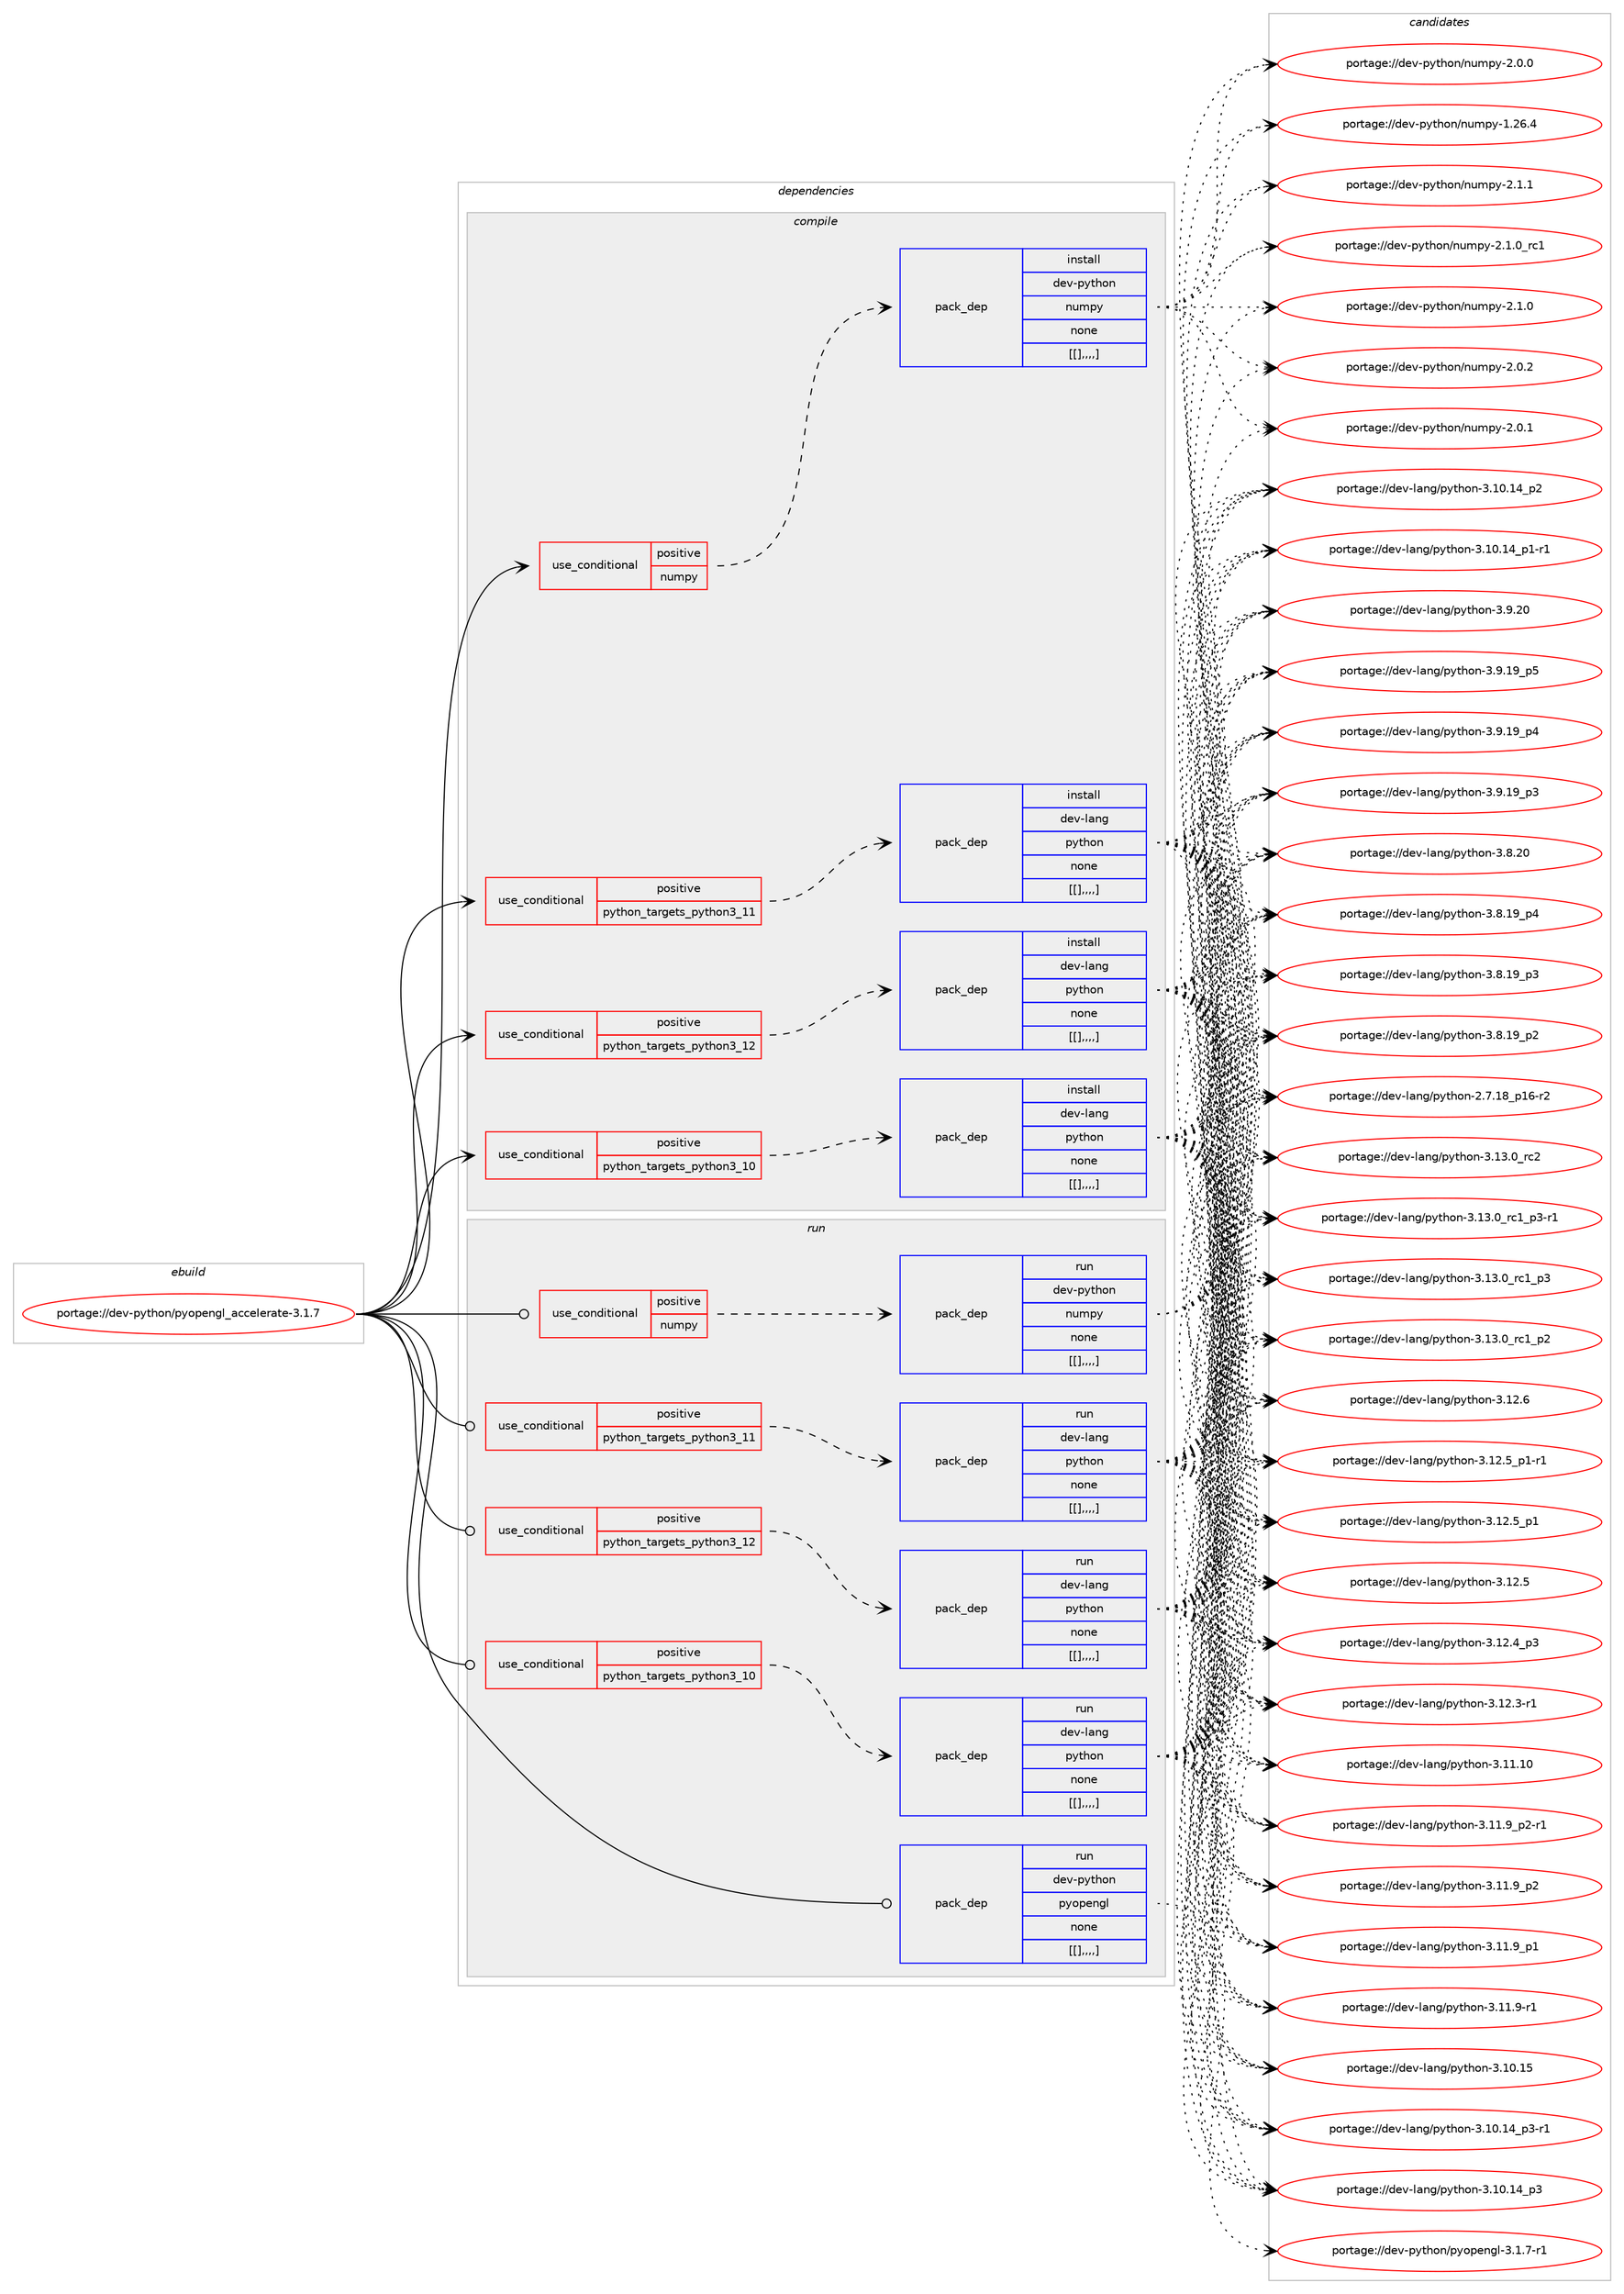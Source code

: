 digraph prolog {

# *************
# Graph options
# *************

newrank=true;
concentrate=true;
compound=true;
graph [rankdir=LR,fontname=Helvetica,fontsize=10,ranksep=1.5];#, ranksep=2.5, nodesep=0.2];
edge  [arrowhead=vee];
node  [fontname=Helvetica,fontsize=10];

# **********
# The ebuild
# **********

subgraph cluster_leftcol {
color=gray;
label=<<i>ebuild</i>>;
id [label="portage://dev-python/pyopengl_accelerate-3.1.7", color=red, width=4, href="../dev-python/pyopengl_accelerate-3.1.7.svg"];
}

# ****************
# The dependencies
# ****************

subgraph cluster_midcol {
color=gray;
label=<<i>dependencies</i>>;
subgraph cluster_compile {
fillcolor="#eeeeee";
style=filled;
label=<<i>compile</i>>;
subgraph cond38079 {
dependency158930 [label=<<TABLE BORDER="0" CELLBORDER="1" CELLSPACING="0" CELLPADDING="4"><TR><TD ROWSPAN="3" CELLPADDING="10">use_conditional</TD></TR><TR><TD>positive</TD></TR><TR><TD>numpy</TD></TR></TABLE>>, shape=none, color=red];
subgraph pack119623 {
dependency158931 [label=<<TABLE BORDER="0" CELLBORDER="1" CELLSPACING="0" CELLPADDING="4" WIDTH="220"><TR><TD ROWSPAN="6" CELLPADDING="30">pack_dep</TD></TR><TR><TD WIDTH="110">install</TD></TR><TR><TD>dev-python</TD></TR><TR><TD>numpy</TD></TR><TR><TD>none</TD></TR><TR><TD>[[],,,,]</TD></TR></TABLE>>, shape=none, color=blue];
}
dependency158930:e -> dependency158931:w [weight=20,style="dashed",arrowhead="vee"];
}
id:e -> dependency158930:w [weight=20,style="solid",arrowhead="vee"];
subgraph cond38080 {
dependency158932 [label=<<TABLE BORDER="0" CELLBORDER="1" CELLSPACING="0" CELLPADDING="4"><TR><TD ROWSPAN="3" CELLPADDING="10">use_conditional</TD></TR><TR><TD>positive</TD></TR><TR><TD>python_targets_python3_10</TD></TR></TABLE>>, shape=none, color=red];
subgraph pack119624 {
dependency158933 [label=<<TABLE BORDER="0" CELLBORDER="1" CELLSPACING="0" CELLPADDING="4" WIDTH="220"><TR><TD ROWSPAN="6" CELLPADDING="30">pack_dep</TD></TR><TR><TD WIDTH="110">install</TD></TR><TR><TD>dev-lang</TD></TR><TR><TD>python</TD></TR><TR><TD>none</TD></TR><TR><TD>[[],,,,]</TD></TR></TABLE>>, shape=none, color=blue];
}
dependency158932:e -> dependency158933:w [weight=20,style="dashed",arrowhead="vee"];
}
id:e -> dependency158932:w [weight=20,style="solid",arrowhead="vee"];
subgraph cond38081 {
dependency158934 [label=<<TABLE BORDER="0" CELLBORDER="1" CELLSPACING="0" CELLPADDING="4"><TR><TD ROWSPAN="3" CELLPADDING="10">use_conditional</TD></TR><TR><TD>positive</TD></TR><TR><TD>python_targets_python3_11</TD></TR></TABLE>>, shape=none, color=red];
subgraph pack119625 {
dependency158935 [label=<<TABLE BORDER="0" CELLBORDER="1" CELLSPACING="0" CELLPADDING="4" WIDTH="220"><TR><TD ROWSPAN="6" CELLPADDING="30">pack_dep</TD></TR><TR><TD WIDTH="110">install</TD></TR><TR><TD>dev-lang</TD></TR><TR><TD>python</TD></TR><TR><TD>none</TD></TR><TR><TD>[[],,,,]</TD></TR></TABLE>>, shape=none, color=blue];
}
dependency158934:e -> dependency158935:w [weight=20,style="dashed",arrowhead="vee"];
}
id:e -> dependency158934:w [weight=20,style="solid",arrowhead="vee"];
subgraph cond38082 {
dependency158936 [label=<<TABLE BORDER="0" CELLBORDER="1" CELLSPACING="0" CELLPADDING="4"><TR><TD ROWSPAN="3" CELLPADDING="10">use_conditional</TD></TR><TR><TD>positive</TD></TR><TR><TD>python_targets_python3_12</TD></TR></TABLE>>, shape=none, color=red];
subgraph pack119626 {
dependency158937 [label=<<TABLE BORDER="0" CELLBORDER="1" CELLSPACING="0" CELLPADDING="4" WIDTH="220"><TR><TD ROWSPAN="6" CELLPADDING="30">pack_dep</TD></TR><TR><TD WIDTH="110">install</TD></TR><TR><TD>dev-lang</TD></TR><TR><TD>python</TD></TR><TR><TD>none</TD></TR><TR><TD>[[],,,,]</TD></TR></TABLE>>, shape=none, color=blue];
}
dependency158936:e -> dependency158937:w [weight=20,style="dashed",arrowhead="vee"];
}
id:e -> dependency158936:w [weight=20,style="solid",arrowhead="vee"];
}
subgraph cluster_compileandrun {
fillcolor="#eeeeee";
style=filled;
label=<<i>compile and run</i>>;
}
subgraph cluster_run {
fillcolor="#eeeeee";
style=filled;
label=<<i>run</i>>;
subgraph cond38083 {
dependency158938 [label=<<TABLE BORDER="0" CELLBORDER="1" CELLSPACING="0" CELLPADDING="4"><TR><TD ROWSPAN="3" CELLPADDING="10">use_conditional</TD></TR><TR><TD>positive</TD></TR><TR><TD>numpy</TD></TR></TABLE>>, shape=none, color=red];
subgraph pack119627 {
dependency158939 [label=<<TABLE BORDER="0" CELLBORDER="1" CELLSPACING="0" CELLPADDING="4" WIDTH="220"><TR><TD ROWSPAN="6" CELLPADDING="30">pack_dep</TD></TR><TR><TD WIDTH="110">run</TD></TR><TR><TD>dev-python</TD></TR><TR><TD>numpy</TD></TR><TR><TD>none</TD></TR><TR><TD>[[],,,,]</TD></TR></TABLE>>, shape=none, color=blue];
}
dependency158938:e -> dependency158939:w [weight=20,style="dashed",arrowhead="vee"];
}
id:e -> dependency158938:w [weight=20,style="solid",arrowhead="odot"];
subgraph cond38084 {
dependency158940 [label=<<TABLE BORDER="0" CELLBORDER="1" CELLSPACING="0" CELLPADDING="4"><TR><TD ROWSPAN="3" CELLPADDING="10">use_conditional</TD></TR><TR><TD>positive</TD></TR><TR><TD>python_targets_python3_10</TD></TR></TABLE>>, shape=none, color=red];
subgraph pack119628 {
dependency158941 [label=<<TABLE BORDER="0" CELLBORDER="1" CELLSPACING="0" CELLPADDING="4" WIDTH="220"><TR><TD ROWSPAN="6" CELLPADDING="30">pack_dep</TD></TR><TR><TD WIDTH="110">run</TD></TR><TR><TD>dev-lang</TD></TR><TR><TD>python</TD></TR><TR><TD>none</TD></TR><TR><TD>[[],,,,]</TD></TR></TABLE>>, shape=none, color=blue];
}
dependency158940:e -> dependency158941:w [weight=20,style="dashed",arrowhead="vee"];
}
id:e -> dependency158940:w [weight=20,style="solid",arrowhead="odot"];
subgraph cond38085 {
dependency158942 [label=<<TABLE BORDER="0" CELLBORDER="1" CELLSPACING="0" CELLPADDING="4"><TR><TD ROWSPAN="3" CELLPADDING="10">use_conditional</TD></TR><TR><TD>positive</TD></TR><TR><TD>python_targets_python3_11</TD></TR></TABLE>>, shape=none, color=red];
subgraph pack119629 {
dependency158943 [label=<<TABLE BORDER="0" CELLBORDER="1" CELLSPACING="0" CELLPADDING="4" WIDTH="220"><TR><TD ROWSPAN="6" CELLPADDING="30">pack_dep</TD></TR><TR><TD WIDTH="110">run</TD></TR><TR><TD>dev-lang</TD></TR><TR><TD>python</TD></TR><TR><TD>none</TD></TR><TR><TD>[[],,,,]</TD></TR></TABLE>>, shape=none, color=blue];
}
dependency158942:e -> dependency158943:w [weight=20,style="dashed",arrowhead="vee"];
}
id:e -> dependency158942:w [weight=20,style="solid",arrowhead="odot"];
subgraph cond38086 {
dependency158944 [label=<<TABLE BORDER="0" CELLBORDER="1" CELLSPACING="0" CELLPADDING="4"><TR><TD ROWSPAN="3" CELLPADDING="10">use_conditional</TD></TR><TR><TD>positive</TD></TR><TR><TD>python_targets_python3_12</TD></TR></TABLE>>, shape=none, color=red];
subgraph pack119630 {
dependency158945 [label=<<TABLE BORDER="0" CELLBORDER="1" CELLSPACING="0" CELLPADDING="4" WIDTH="220"><TR><TD ROWSPAN="6" CELLPADDING="30">pack_dep</TD></TR><TR><TD WIDTH="110">run</TD></TR><TR><TD>dev-lang</TD></TR><TR><TD>python</TD></TR><TR><TD>none</TD></TR><TR><TD>[[],,,,]</TD></TR></TABLE>>, shape=none, color=blue];
}
dependency158944:e -> dependency158945:w [weight=20,style="dashed",arrowhead="vee"];
}
id:e -> dependency158944:w [weight=20,style="solid",arrowhead="odot"];
subgraph pack119631 {
dependency158946 [label=<<TABLE BORDER="0" CELLBORDER="1" CELLSPACING="0" CELLPADDING="4" WIDTH="220"><TR><TD ROWSPAN="6" CELLPADDING="30">pack_dep</TD></TR><TR><TD WIDTH="110">run</TD></TR><TR><TD>dev-python</TD></TR><TR><TD>pyopengl</TD></TR><TR><TD>none</TD></TR><TR><TD>[[],,,,]</TD></TR></TABLE>>, shape=none, color=blue];
}
id:e -> dependency158946:w [weight=20,style="solid",arrowhead="odot"];
}
}

# **************
# The candidates
# **************

subgraph cluster_choices {
rank=same;
color=gray;
label=<<i>candidates</i>>;

subgraph choice119623 {
color=black;
nodesep=1;
choice1001011184511212111610411111047110117109112121455046494649 [label="portage://dev-python/numpy-2.1.1", color=red, width=4,href="../dev-python/numpy-2.1.1.svg"];
choice1001011184511212111610411111047110117109112121455046494648951149949 [label="portage://dev-python/numpy-2.1.0_rc1", color=red, width=4,href="../dev-python/numpy-2.1.0_rc1.svg"];
choice1001011184511212111610411111047110117109112121455046494648 [label="portage://dev-python/numpy-2.1.0", color=red, width=4,href="../dev-python/numpy-2.1.0.svg"];
choice1001011184511212111610411111047110117109112121455046484650 [label="portage://dev-python/numpy-2.0.2", color=red, width=4,href="../dev-python/numpy-2.0.2.svg"];
choice1001011184511212111610411111047110117109112121455046484649 [label="portage://dev-python/numpy-2.0.1", color=red, width=4,href="../dev-python/numpy-2.0.1.svg"];
choice1001011184511212111610411111047110117109112121455046484648 [label="portage://dev-python/numpy-2.0.0", color=red, width=4,href="../dev-python/numpy-2.0.0.svg"];
choice100101118451121211161041111104711011710911212145494650544652 [label="portage://dev-python/numpy-1.26.4", color=red, width=4,href="../dev-python/numpy-1.26.4.svg"];
dependency158931:e -> choice1001011184511212111610411111047110117109112121455046494649:w [style=dotted,weight="100"];
dependency158931:e -> choice1001011184511212111610411111047110117109112121455046494648951149949:w [style=dotted,weight="100"];
dependency158931:e -> choice1001011184511212111610411111047110117109112121455046494648:w [style=dotted,weight="100"];
dependency158931:e -> choice1001011184511212111610411111047110117109112121455046484650:w [style=dotted,weight="100"];
dependency158931:e -> choice1001011184511212111610411111047110117109112121455046484649:w [style=dotted,weight="100"];
dependency158931:e -> choice1001011184511212111610411111047110117109112121455046484648:w [style=dotted,weight="100"];
dependency158931:e -> choice100101118451121211161041111104711011710911212145494650544652:w [style=dotted,weight="100"];
}
subgraph choice119624 {
color=black;
nodesep=1;
choice10010111845108971101034711212111610411111045514649514648951149950 [label="portage://dev-lang/python-3.13.0_rc2", color=red, width=4,href="../dev-lang/python-3.13.0_rc2.svg"];
choice1001011184510897110103471121211161041111104551464951464895114994995112514511449 [label="portage://dev-lang/python-3.13.0_rc1_p3-r1", color=red, width=4,href="../dev-lang/python-3.13.0_rc1_p3-r1.svg"];
choice100101118451089711010347112121116104111110455146495146489511499499511251 [label="portage://dev-lang/python-3.13.0_rc1_p3", color=red, width=4,href="../dev-lang/python-3.13.0_rc1_p3.svg"];
choice100101118451089711010347112121116104111110455146495146489511499499511250 [label="portage://dev-lang/python-3.13.0_rc1_p2", color=red, width=4,href="../dev-lang/python-3.13.0_rc1_p2.svg"];
choice10010111845108971101034711212111610411111045514649504654 [label="portage://dev-lang/python-3.12.6", color=red, width=4,href="../dev-lang/python-3.12.6.svg"];
choice1001011184510897110103471121211161041111104551464950465395112494511449 [label="portage://dev-lang/python-3.12.5_p1-r1", color=red, width=4,href="../dev-lang/python-3.12.5_p1-r1.svg"];
choice100101118451089711010347112121116104111110455146495046539511249 [label="portage://dev-lang/python-3.12.5_p1", color=red, width=4,href="../dev-lang/python-3.12.5_p1.svg"];
choice10010111845108971101034711212111610411111045514649504653 [label="portage://dev-lang/python-3.12.5", color=red, width=4,href="../dev-lang/python-3.12.5.svg"];
choice100101118451089711010347112121116104111110455146495046529511251 [label="portage://dev-lang/python-3.12.4_p3", color=red, width=4,href="../dev-lang/python-3.12.4_p3.svg"];
choice100101118451089711010347112121116104111110455146495046514511449 [label="portage://dev-lang/python-3.12.3-r1", color=red, width=4,href="../dev-lang/python-3.12.3-r1.svg"];
choice1001011184510897110103471121211161041111104551464949464948 [label="portage://dev-lang/python-3.11.10", color=red, width=4,href="../dev-lang/python-3.11.10.svg"];
choice1001011184510897110103471121211161041111104551464949465795112504511449 [label="portage://dev-lang/python-3.11.9_p2-r1", color=red, width=4,href="../dev-lang/python-3.11.9_p2-r1.svg"];
choice100101118451089711010347112121116104111110455146494946579511250 [label="portage://dev-lang/python-3.11.9_p2", color=red, width=4,href="../dev-lang/python-3.11.9_p2.svg"];
choice100101118451089711010347112121116104111110455146494946579511249 [label="portage://dev-lang/python-3.11.9_p1", color=red, width=4,href="../dev-lang/python-3.11.9_p1.svg"];
choice100101118451089711010347112121116104111110455146494946574511449 [label="portage://dev-lang/python-3.11.9-r1", color=red, width=4,href="../dev-lang/python-3.11.9-r1.svg"];
choice1001011184510897110103471121211161041111104551464948464953 [label="portage://dev-lang/python-3.10.15", color=red, width=4,href="../dev-lang/python-3.10.15.svg"];
choice100101118451089711010347112121116104111110455146494846495295112514511449 [label="portage://dev-lang/python-3.10.14_p3-r1", color=red, width=4,href="../dev-lang/python-3.10.14_p3-r1.svg"];
choice10010111845108971101034711212111610411111045514649484649529511251 [label="portage://dev-lang/python-3.10.14_p3", color=red, width=4,href="../dev-lang/python-3.10.14_p3.svg"];
choice10010111845108971101034711212111610411111045514649484649529511250 [label="portage://dev-lang/python-3.10.14_p2", color=red, width=4,href="../dev-lang/python-3.10.14_p2.svg"];
choice100101118451089711010347112121116104111110455146494846495295112494511449 [label="portage://dev-lang/python-3.10.14_p1-r1", color=red, width=4,href="../dev-lang/python-3.10.14_p1-r1.svg"];
choice10010111845108971101034711212111610411111045514657465048 [label="portage://dev-lang/python-3.9.20", color=red, width=4,href="../dev-lang/python-3.9.20.svg"];
choice100101118451089711010347112121116104111110455146574649579511253 [label="portage://dev-lang/python-3.9.19_p5", color=red, width=4,href="../dev-lang/python-3.9.19_p5.svg"];
choice100101118451089711010347112121116104111110455146574649579511252 [label="portage://dev-lang/python-3.9.19_p4", color=red, width=4,href="../dev-lang/python-3.9.19_p4.svg"];
choice100101118451089711010347112121116104111110455146574649579511251 [label="portage://dev-lang/python-3.9.19_p3", color=red, width=4,href="../dev-lang/python-3.9.19_p3.svg"];
choice10010111845108971101034711212111610411111045514656465048 [label="portage://dev-lang/python-3.8.20", color=red, width=4,href="../dev-lang/python-3.8.20.svg"];
choice100101118451089711010347112121116104111110455146564649579511252 [label="portage://dev-lang/python-3.8.19_p4", color=red, width=4,href="../dev-lang/python-3.8.19_p4.svg"];
choice100101118451089711010347112121116104111110455146564649579511251 [label="portage://dev-lang/python-3.8.19_p3", color=red, width=4,href="../dev-lang/python-3.8.19_p3.svg"];
choice100101118451089711010347112121116104111110455146564649579511250 [label="portage://dev-lang/python-3.8.19_p2", color=red, width=4,href="../dev-lang/python-3.8.19_p2.svg"];
choice100101118451089711010347112121116104111110455046554649569511249544511450 [label="portage://dev-lang/python-2.7.18_p16-r2", color=red, width=4,href="../dev-lang/python-2.7.18_p16-r2.svg"];
dependency158933:e -> choice10010111845108971101034711212111610411111045514649514648951149950:w [style=dotted,weight="100"];
dependency158933:e -> choice1001011184510897110103471121211161041111104551464951464895114994995112514511449:w [style=dotted,weight="100"];
dependency158933:e -> choice100101118451089711010347112121116104111110455146495146489511499499511251:w [style=dotted,weight="100"];
dependency158933:e -> choice100101118451089711010347112121116104111110455146495146489511499499511250:w [style=dotted,weight="100"];
dependency158933:e -> choice10010111845108971101034711212111610411111045514649504654:w [style=dotted,weight="100"];
dependency158933:e -> choice1001011184510897110103471121211161041111104551464950465395112494511449:w [style=dotted,weight="100"];
dependency158933:e -> choice100101118451089711010347112121116104111110455146495046539511249:w [style=dotted,weight="100"];
dependency158933:e -> choice10010111845108971101034711212111610411111045514649504653:w [style=dotted,weight="100"];
dependency158933:e -> choice100101118451089711010347112121116104111110455146495046529511251:w [style=dotted,weight="100"];
dependency158933:e -> choice100101118451089711010347112121116104111110455146495046514511449:w [style=dotted,weight="100"];
dependency158933:e -> choice1001011184510897110103471121211161041111104551464949464948:w [style=dotted,weight="100"];
dependency158933:e -> choice1001011184510897110103471121211161041111104551464949465795112504511449:w [style=dotted,weight="100"];
dependency158933:e -> choice100101118451089711010347112121116104111110455146494946579511250:w [style=dotted,weight="100"];
dependency158933:e -> choice100101118451089711010347112121116104111110455146494946579511249:w [style=dotted,weight="100"];
dependency158933:e -> choice100101118451089711010347112121116104111110455146494946574511449:w [style=dotted,weight="100"];
dependency158933:e -> choice1001011184510897110103471121211161041111104551464948464953:w [style=dotted,weight="100"];
dependency158933:e -> choice100101118451089711010347112121116104111110455146494846495295112514511449:w [style=dotted,weight="100"];
dependency158933:e -> choice10010111845108971101034711212111610411111045514649484649529511251:w [style=dotted,weight="100"];
dependency158933:e -> choice10010111845108971101034711212111610411111045514649484649529511250:w [style=dotted,weight="100"];
dependency158933:e -> choice100101118451089711010347112121116104111110455146494846495295112494511449:w [style=dotted,weight="100"];
dependency158933:e -> choice10010111845108971101034711212111610411111045514657465048:w [style=dotted,weight="100"];
dependency158933:e -> choice100101118451089711010347112121116104111110455146574649579511253:w [style=dotted,weight="100"];
dependency158933:e -> choice100101118451089711010347112121116104111110455146574649579511252:w [style=dotted,weight="100"];
dependency158933:e -> choice100101118451089711010347112121116104111110455146574649579511251:w [style=dotted,weight="100"];
dependency158933:e -> choice10010111845108971101034711212111610411111045514656465048:w [style=dotted,weight="100"];
dependency158933:e -> choice100101118451089711010347112121116104111110455146564649579511252:w [style=dotted,weight="100"];
dependency158933:e -> choice100101118451089711010347112121116104111110455146564649579511251:w [style=dotted,weight="100"];
dependency158933:e -> choice100101118451089711010347112121116104111110455146564649579511250:w [style=dotted,weight="100"];
dependency158933:e -> choice100101118451089711010347112121116104111110455046554649569511249544511450:w [style=dotted,weight="100"];
}
subgraph choice119625 {
color=black;
nodesep=1;
choice10010111845108971101034711212111610411111045514649514648951149950 [label="portage://dev-lang/python-3.13.0_rc2", color=red, width=4,href="../dev-lang/python-3.13.0_rc2.svg"];
choice1001011184510897110103471121211161041111104551464951464895114994995112514511449 [label="portage://dev-lang/python-3.13.0_rc1_p3-r1", color=red, width=4,href="../dev-lang/python-3.13.0_rc1_p3-r1.svg"];
choice100101118451089711010347112121116104111110455146495146489511499499511251 [label="portage://dev-lang/python-3.13.0_rc1_p3", color=red, width=4,href="../dev-lang/python-3.13.0_rc1_p3.svg"];
choice100101118451089711010347112121116104111110455146495146489511499499511250 [label="portage://dev-lang/python-3.13.0_rc1_p2", color=red, width=4,href="../dev-lang/python-3.13.0_rc1_p2.svg"];
choice10010111845108971101034711212111610411111045514649504654 [label="portage://dev-lang/python-3.12.6", color=red, width=4,href="../dev-lang/python-3.12.6.svg"];
choice1001011184510897110103471121211161041111104551464950465395112494511449 [label="portage://dev-lang/python-3.12.5_p1-r1", color=red, width=4,href="../dev-lang/python-3.12.5_p1-r1.svg"];
choice100101118451089711010347112121116104111110455146495046539511249 [label="portage://dev-lang/python-3.12.5_p1", color=red, width=4,href="../dev-lang/python-3.12.5_p1.svg"];
choice10010111845108971101034711212111610411111045514649504653 [label="portage://dev-lang/python-3.12.5", color=red, width=4,href="../dev-lang/python-3.12.5.svg"];
choice100101118451089711010347112121116104111110455146495046529511251 [label="portage://dev-lang/python-3.12.4_p3", color=red, width=4,href="../dev-lang/python-3.12.4_p3.svg"];
choice100101118451089711010347112121116104111110455146495046514511449 [label="portage://dev-lang/python-3.12.3-r1", color=red, width=4,href="../dev-lang/python-3.12.3-r1.svg"];
choice1001011184510897110103471121211161041111104551464949464948 [label="portage://dev-lang/python-3.11.10", color=red, width=4,href="../dev-lang/python-3.11.10.svg"];
choice1001011184510897110103471121211161041111104551464949465795112504511449 [label="portage://dev-lang/python-3.11.9_p2-r1", color=red, width=4,href="../dev-lang/python-3.11.9_p2-r1.svg"];
choice100101118451089711010347112121116104111110455146494946579511250 [label="portage://dev-lang/python-3.11.9_p2", color=red, width=4,href="../dev-lang/python-3.11.9_p2.svg"];
choice100101118451089711010347112121116104111110455146494946579511249 [label="portage://dev-lang/python-3.11.9_p1", color=red, width=4,href="../dev-lang/python-3.11.9_p1.svg"];
choice100101118451089711010347112121116104111110455146494946574511449 [label="portage://dev-lang/python-3.11.9-r1", color=red, width=4,href="../dev-lang/python-3.11.9-r1.svg"];
choice1001011184510897110103471121211161041111104551464948464953 [label="portage://dev-lang/python-3.10.15", color=red, width=4,href="../dev-lang/python-3.10.15.svg"];
choice100101118451089711010347112121116104111110455146494846495295112514511449 [label="portage://dev-lang/python-3.10.14_p3-r1", color=red, width=4,href="../dev-lang/python-3.10.14_p3-r1.svg"];
choice10010111845108971101034711212111610411111045514649484649529511251 [label="portage://dev-lang/python-3.10.14_p3", color=red, width=4,href="../dev-lang/python-3.10.14_p3.svg"];
choice10010111845108971101034711212111610411111045514649484649529511250 [label="portage://dev-lang/python-3.10.14_p2", color=red, width=4,href="../dev-lang/python-3.10.14_p2.svg"];
choice100101118451089711010347112121116104111110455146494846495295112494511449 [label="portage://dev-lang/python-3.10.14_p1-r1", color=red, width=4,href="../dev-lang/python-3.10.14_p1-r1.svg"];
choice10010111845108971101034711212111610411111045514657465048 [label="portage://dev-lang/python-3.9.20", color=red, width=4,href="../dev-lang/python-3.9.20.svg"];
choice100101118451089711010347112121116104111110455146574649579511253 [label="portage://dev-lang/python-3.9.19_p5", color=red, width=4,href="../dev-lang/python-3.9.19_p5.svg"];
choice100101118451089711010347112121116104111110455146574649579511252 [label="portage://dev-lang/python-3.9.19_p4", color=red, width=4,href="../dev-lang/python-3.9.19_p4.svg"];
choice100101118451089711010347112121116104111110455146574649579511251 [label="portage://dev-lang/python-3.9.19_p3", color=red, width=4,href="../dev-lang/python-3.9.19_p3.svg"];
choice10010111845108971101034711212111610411111045514656465048 [label="portage://dev-lang/python-3.8.20", color=red, width=4,href="../dev-lang/python-3.8.20.svg"];
choice100101118451089711010347112121116104111110455146564649579511252 [label="portage://dev-lang/python-3.8.19_p4", color=red, width=4,href="../dev-lang/python-3.8.19_p4.svg"];
choice100101118451089711010347112121116104111110455146564649579511251 [label="portage://dev-lang/python-3.8.19_p3", color=red, width=4,href="../dev-lang/python-3.8.19_p3.svg"];
choice100101118451089711010347112121116104111110455146564649579511250 [label="portage://dev-lang/python-3.8.19_p2", color=red, width=4,href="../dev-lang/python-3.8.19_p2.svg"];
choice100101118451089711010347112121116104111110455046554649569511249544511450 [label="portage://dev-lang/python-2.7.18_p16-r2", color=red, width=4,href="../dev-lang/python-2.7.18_p16-r2.svg"];
dependency158935:e -> choice10010111845108971101034711212111610411111045514649514648951149950:w [style=dotted,weight="100"];
dependency158935:e -> choice1001011184510897110103471121211161041111104551464951464895114994995112514511449:w [style=dotted,weight="100"];
dependency158935:e -> choice100101118451089711010347112121116104111110455146495146489511499499511251:w [style=dotted,weight="100"];
dependency158935:e -> choice100101118451089711010347112121116104111110455146495146489511499499511250:w [style=dotted,weight="100"];
dependency158935:e -> choice10010111845108971101034711212111610411111045514649504654:w [style=dotted,weight="100"];
dependency158935:e -> choice1001011184510897110103471121211161041111104551464950465395112494511449:w [style=dotted,weight="100"];
dependency158935:e -> choice100101118451089711010347112121116104111110455146495046539511249:w [style=dotted,weight="100"];
dependency158935:e -> choice10010111845108971101034711212111610411111045514649504653:w [style=dotted,weight="100"];
dependency158935:e -> choice100101118451089711010347112121116104111110455146495046529511251:w [style=dotted,weight="100"];
dependency158935:e -> choice100101118451089711010347112121116104111110455146495046514511449:w [style=dotted,weight="100"];
dependency158935:e -> choice1001011184510897110103471121211161041111104551464949464948:w [style=dotted,weight="100"];
dependency158935:e -> choice1001011184510897110103471121211161041111104551464949465795112504511449:w [style=dotted,weight="100"];
dependency158935:e -> choice100101118451089711010347112121116104111110455146494946579511250:w [style=dotted,weight="100"];
dependency158935:e -> choice100101118451089711010347112121116104111110455146494946579511249:w [style=dotted,weight="100"];
dependency158935:e -> choice100101118451089711010347112121116104111110455146494946574511449:w [style=dotted,weight="100"];
dependency158935:e -> choice1001011184510897110103471121211161041111104551464948464953:w [style=dotted,weight="100"];
dependency158935:e -> choice100101118451089711010347112121116104111110455146494846495295112514511449:w [style=dotted,weight="100"];
dependency158935:e -> choice10010111845108971101034711212111610411111045514649484649529511251:w [style=dotted,weight="100"];
dependency158935:e -> choice10010111845108971101034711212111610411111045514649484649529511250:w [style=dotted,weight="100"];
dependency158935:e -> choice100101118451089711010347112121116104111110455146494846495295112494511449:w [style=dotted,weight="100"];
dependency158935:e -> choice10010111845108971101034711212111610411111045514657465048:w [style=dotted,weight="100"];
dependency158935:e -> choice100101118451089711010347112121116104111110455146574649579511253:w [style=dotted,weight="100"];
dependency158935:e -> choice100101118451089711010347112121116104111110455146574649579511252:w [style=dotted,weight="100"];
dependency158935:e -> choice100101118451089711010347112121116104111110455146574649579511251:w [style=dotted,weight="100"];
dependency158935:e -> choice10010111845108971101034711212111610411111045514656465048:w [style=dotted,weight="100"];
dependency158935:e -> choice100101118451089711010347112121116104111110455146564649579511252:w [style=dotted,weight="100"];
dependency158935:e -> choice100101118451089711010347112121116104111110455146564649579511251:w [style=dotted,weight="100"];
dependency158935:e -> choice100101118451089711010347112121116104111110455146564649579511250:w [style=dotted,weight="100"];
dependency158935:e -> choice100101118451089711010347112121116104111110455046554649569511249544511450:w [style=dotted,weight="100"];
}
subgraph choice119626 {
color=black;
nodesep=1;
choice10010111845108971101034711212111610411111045514649514648951149950 [label="portage://dev-lang/python-3.13.0_rc2", color=red, width=4,href="../dev-lang/python-3.13.0_rc2.svg"];
choice1001011184510897110103471121211161041111104551464951464895114994995112514511449 [label="portage://dev-lang/python-3.13.0_rc1_p3-r1", color=red, width=4,href="../dev-lang/python-3.13.0_rc1_p3-r1.svg"];
choice100101118451089711010347112121116104111110455146495146489511499499511251 [label="portage://dev-lang/python-3.13.0_rc1_p3", color=red, width=4,href="../dev-lang/python-3.13.0_rc1_p3.svg"];
choice100101118451089711010347112121116104111110455146495146489511499499511250 [label="portage://dev-lang/python-3.13.0_rc1_p2", color=red, width=4,href="../dev-lang/python-3.13.0_rc1_p2.svg"];
choice10010111845108971101034711212111610411111045514649504654 [label="portage://dev-lang/python-3.12.6", color=red, width=4,href="../dev-lang/python-3.12.6.svg"];
choice1001011184510897110103471121211161041111104551464950465395112494511449 [label="portage://dev-lang/python-3.12.5_p1-r1", color=red, width=4,href="../dev-lang/python-3.12.5_p1-r1.svg"];
choice100101118451089711010347112121116104111110455146495046539511249 [label="portage://dev-lang/python-3.12.5_p1", color=red, width=4,href="../dev-lang/python-3.12.5_p1.svg"];
choice10010111845108971101034711212111610411111045514649504653 [label="portage://dev-lang/python-3.12.5", color=red, width=4,href="../dev-lang/python-3.12.5.svg"];
choice100101118451089711010347112121116104111110455146495046529511251 [label="portage://dev-lang/python-3.12.4_p3", color=red, width=4,href="../dev-lang/python-3.12.4_p3.svg"];
choice100101118451089711010347112121116104111110455146495046514511449 [label="portage://dev-lang/python-3.12.3-r1", color=red, width=4,href="../dev-lang/python-3.12.3-r1.svg"];
choice1001011184510897110103471121211161041111104551464949464948 [label="portage://dev-lang/python-3.11.10", color=red, width=4,href="../dev-lang/python-3.11.10.svg"];
choice1001011184510897110103471121211161041111104551464949465795112504511449 [label="portage://dev-lang/python-3.11.9_p2-r1", color=red, width=4,href="../dev-lang/python-3.11.9_p2-r1.svg"];
choice100101118451089711010347112121116104111110455146494946579511250 [label="portage://dev-lang/python-3.11.9_p2", color=red, width=4,href="../dev-lang/python-3.11.9_p2.svg"];
choice100101118451089711010347112121116104111110455146494946579511249 [label="portage://dev-lang/python-3.11.9_p1", color=red, width=4,href="../dev-lang/python-3.11.9_p1.svg"];
choice100101118451089711010347112121116104111110455146494946574511449 [label="portage://dev-lang/python-3.11.9-r1", color=red, width=4,href="../dev-lang/python-3.11.9-r1.svg"];
choice1001011184510897110103471121211161041111104551464948464953 [label="portage://dev-lang/python-3.10.15", color=red, width=4,href="../dev-lang/python-3.10.15.svg"];
choice100101118451089711010347112121116104111110455146494846495295112514511449 [label="portage://dev-lang/python-3.10.14_p3-r1", color=red, width=4,href="../dev-lang/python-3.10.14_p3-r1.svg"];
choice10010111845108971101034711212111610411111045514649484649529511251 [label="portage://dev-lang/python-3.10.14_p3", color=red, width=4,href="../dev-lang/python-3.10.14_p3.svg"];
choice10010111845108971101034711212111610411111045514649484649529511250 [label="portage://dev-lang/python-3.10.14_p2", color=red, width=4,href="../dev-lang/python-3.10.14_p2.svg"];
choice100101118451089711010347112121116104111110455146494846495295112494511449 [label="portage://dev-lang/python-3.10.14_p1-r1", color=red, width=4,href="../dev-lang/python-3.10.14_p1-r1.svg"];
choice10010111845108971101034711212111610411111045514657465048 [label="portage://dev-lang/python-3.9.20", color=red, width=4,href="../dev-lang/python-3.9.20.svg"];
choice100101118451089711010347112121116104111110455146574649579511253 [label="portage://dev-lang/python-3.9.19_p5", color=red, width=4,href="../dev-lang/python-3.9.19_p5.svg"];
choice100101118451089711010347112121116104111110455146574649579511252 [label="portage://dev-lang/python-3.9.19_p4", color=red, width=4,href="../dev-lang/python-3.9.19_p4.svg"];
choice100101118451089711010347112121116104111110455146574649579511251 [label="portage://dev-lang/python-3.9.19_p3", color=red, width=4,href="../dev-lang/python-3.9.19_p3.svg"];
choice10010111845108971101034711212111610411111045514656465048 [label="portage://dev-lang/python-3.8.20", color=red, width=4,href="../dev-lang/python-3.8.20.svg"];
choice100101118451089711010347112121116104111110455146564649579511252 [label="portage://dev-lang/python-3.8.19_p4", color=red, width=4,href="../dev-lang/python-3.8.19_p4.svg"];
choice100101118451089711010347112121116104111110455146564649579511251 [label="portage://dev-lang/python-3.8.19_p3", color=red, width=4,href="../dev-lang/python-3.8.19_p3.svg"];
choice100101118451089711010347112121116104111110455146564649579511250 [label="portage://dev-lang/python-3.8.19_p2", color=red, width=4,href="../dev-lang/python-3.8.19_p2.svg"];
choice100101118451089711010347112121116104111110455046554649569511249544511450 [label="portage://dev-lang/python-2.7.18_p16-r2", color=red, width=4,href="../dev-lang/python-2.7.18_p16-r2.svg"];
dependency158937:e -> choice10010111845108971101034711212111610411111045514649514648951149950:w [style=dotted,weight="100"];
dependency158937:e -> choice1001011184510897110103471121211161041111104551464951464895114994995112514511449:w [style=dotted,weight="100"];
dependency158937:e -> choice100101118451089711010347112121116104111110455146495146489511499499511251:w [style=dotted,weight="100"];
dependency158937:e -> choice100101118451089711010347112121116104111110455146495146489511499499511250:w [style=dotted,weight="100"];
dependency158937:e -> choice10010111845108971101034711212111610411111045514649504654:w [style=dotted,weight="100"];
dependency158937:e -> choice1001011184510897110103471121211161041111104551464950465395112494511449:w [style=dotted,weight="100"];
dependency158937:e -> choice100101118451089711010347112121116104111110455146495046539511249:w [style=dotted,weight="100"];
dependency158937:e -> choice10010111845108971101034711212111610411111045514649504653:w [style=dotted,weight="100"];
dependency158937:e -> choice100101118451089711010347112121116104111110455146495046529511251:w [style=dotted,weight="100"];
dependency158937:e -> choice100101118451089711010347112121116104111110455146495046514511449:w [style=dotted,weight="100"];
dependency158937:e -> choice1001011184510897110103471121211161041111104551464949464948:w [style=dotted,weight="100"];
dependency158937:e -> choice1001011184510897110103471121211161041111104551464949465795112504511449:w [style=dotted,weight="100"];
dependency158937:e -> choice100101118451089711010347112121116104111110455146494946579511250:w [style=dotted,weight="100"];
dependency158937:e -> choice100101118451089711010347112121116104111110455146494946579511249:w [style=dotted,weight="100"];
dependency158937:e -> choice100101118451089711010347112121116104111110455146494946574511449:w [style=dotted,weight="100"];
dependency158937:e -> choice1001011184510897110103471121211161041111104551464948464953:w [style=dotted,weight="100"];
dependency158937:e -> choice100101118451089711010347112121116104111110455146494846495295112514511449:w [style=dotted,weight="100"];
dependency158937:e -> choice10010111845108971101034711212111610411111045514649484649529511251:w [style=dotted,weight="100"];
dependency158937:e -> choice10010111845108971101034711212111610411111045514649484649529511250:w [style=dotted,weight="100"];
dependency158937:e -> choice100101118451089711010347112121116104111110455146494846495295112494511449:w [style=dotted,weight="100"];
dependency158937:e -> choice10010111845108971101034711212111610411111045514657465048:w [style=dotted,weight="100"];
dependency158937:e -> choice100101118451089711010347112121116104111110455146574649579511253:w [style=dotted,weight="100"];
dependency158937:e -> choice100101118451089711010347112121116104111110455146574649579511252:w [style=dotted,weight="100"];
dependency158937:e -> choice100101118451089711010347112121116104111110455146574649579511251:w [style=dotted,weight="100"];
dependency158937:e -> choice10010111845108971101034711212111610411111045514656465048:w [style=dotted,weight="100"];
dependency158937:e -> choice100101118451089711010347112121116104111110455146564649579511252:w [style=dotted,weight="100"];
dependency158937:e -> choice100101118451089711010347112121116104111110455146564649579511251:w [style=dotted,weight="100"];
dependency158937:e -> choice100101118451089711010347112121116104111110455146564649579511250:w [style=dotted,weight="100"];
dependency158937:e -> choice100101118451089711010347112121116104111110455046554649569511249544511450:w [style=dotted,weight="100"];
}
subgraph choice119627 {
color=black;
nodesep=1;
choice1001011184511212111610411111047110117109112121455046494649 [label="portage://dev-python/numpy-2.1.1", color=red, width=4,href="../dev-python/numpy-2.1.1.svg"];
choice1001011184511212111610411111047110117109112121455046494648951149949 [label="portage://dev-python/numpy-2.1.0_rc1", color=red, width=4,href="../dev-python/numpy-2.1.0_rc1.svg"];
choice1001011184511212111610411111047110117109112121455046494648 [label="portage://dev-python/numpy-2.1.0", color=red, width=4,href="../dev-python/numpy-2.1.0.svg"];
choice1001011184511212111610411111047110117109112121455046484650 [label="portage://dev-python/numpy-2.0.2", color=red, width=4,href="../dev-python/numpy-2.0.2.svg"];
choice1001011184511212111610411111047110117109112121455046484649 [label="portage://dev-python/numpy-2.0.1", color=red, width=4,href="../dev-python/numpy-2.0.1.svg"];
choice1001011184511212111610411111047110117109112121455046484648 [label="portage://dev-python/numpy-2.0.0", color=red, width=4,href="../dev-python/numpy-2.0.0.svg"];
choice100101118451121211161041111104711011710911212145494650544652 [label="portage://dev-python/numpy-1.26.4", color=red, width=4,href="../dev-python/numpy-1.26.4.svg"];
dependency158939:e -> choice1001011184511212111610411111047110117109112121455046494649:w [style=dotted,weight="100"];
dependency158939:e -> choice1001011184511212111610411111047110117109112121455046494648951149949:w [style=dotted,weight="100"];
dependency158939:e -> choice1001011184511212111610411111047110117109112121455046494648:w [style=dotted,weight="100"];
dependency158939:e -> choice1001011184511212111610411111047110117109112121455046484650:w [style=dotted,weight="100"];
dependency158939:e -> choice1001011184511212111610411111047110117109112121455046484649:w [style=dotted,weight="100"];
dependency158939:e -> choice1001011184511212111610411111047110117109112121455046484648:w [style=dotted,weight="100"];
dependency158939:e -> choice100101118451121211161041111104711011710911212145494650544652:w [style=dotted,weight="100"];
}
subgraph choice119628 {
color=black;
nodesep=1;
choice10010111845108971101034711212111610411111045514649514648951149950 [label="portage://dev-lang/python-3.13.0_rc2", color=red, width=4,href="../dev-lang/python-3.13.0_rc2.svg"];
choice1001011184510897110103471121211161041111104551464951464895114994995112514511449 [label="portage://dev-lang/python-3.13.0_rc1_p3-r1", color=red, width=4,href="../dev-lang/python-3.13.0_rc1_p3-r1.svg"];
choice100101118451089711010347112121116104111110455146495146489511499499511251 [label="portage://dev-lang/python-3.13.0_rc1_p3", color=red, width=4,href="../dev-lang/python-3.13.0_rc1_p3.svg"];
choice100101118451089711010347112121116104111110455146495146489511499499511250 [label="portage://dev-lang/python-3.13.0_rc1_p2", color=red, width=4,href="../dev-lang/python-3.13.0_rc1_p2.svg"];
choice10010111845108971101034711212111610411111045514649504654 [label="portage://dev-lang/python-3.12.6", color=red, width=4,href="../dev-lang/python-3.12.6.svg"];
choice1001011184510897110103471121211161041111104551464950465395112494511449 [label="portage://dev-lang/python-3.12.5_p1-r1", color=red, width=4,href="../dev-lang/python-3.12.5_p1-r1.svg"];
choice100101118451089711010347112121116104111110455146495046539511249 [label="portage://dev-lang/python-3.12.5_p1", color=red, width=4,href="../dev-lang/python-3.12.5_p1.svg"];
choice10010111845108971101034711212111610411111045514649504653 [label="portage://dev-lang/python-3.12.5", color=red, width=4,href="../dev-lang/python-3.12.5.svg"];
choice100101118451089711010347112121116104111110455146495046529511251 [label="portage://dev-lang/python-3.12.4_p3", color=red, width=4,href="../dev-lang/python-3.12.4_p3.svg"];
choice100101118451089711010347112121116104111110455146495046514511449 [label="portage://dev-lang/python-3.12.3-r1", color=red, width=4,href="../dev-lang/python-3.12.3-r1.svg"];
choice1001011184510897110103471121211161041111104551464949464948 [label="portage://dev-lang/python-3.11.10", color=red, width=4,href="../dev-lang/python-3.11.10.svg"];
choice1001011184510897110103471121211161041111104551464949465795112504511449 [label="portage://dev-lang/python-3.11.9_p2-r1", color=red, width=4,href="../dev-lang/python-3.11.9_p2-r1.svg"];
choice100101118451089711010347112121116104111110455146494946579511250 [label="portage://dev-lang/python-3.11.9_p2", color=red, width=4,href="../dev-lang/python-3.11.9_p2.svg"];
choice100101118451089711010347112121116104111110455146494946579511249 [label="portage://dev-lang/python-3.11.9_p1", color=red, width=4,href="../dev-lang/python-3.11.9_p1.svg"];
choice100101118451089711010347112121116104111110455146494946574511449 [label="portage://dev-lang/python-3.11.9-r1", color=red, width=4,href="../dev-lang/python-3.11.9-r1.svg"];
choice1001011184510897110103471121211161041111104551464948464953 [label="portage://dev-lang/python-3.10.15", color=red, width=4,href="../dev-lang/python-3.10.15.svg"];
choice100101118451089711010347112121116104111110455146494846495295112514511449 [label="portage://dev-lang/python-3.10.14_p3-r1", color=red, width=4,href="../dev-lang/python-3.10.14_p3-r1.svg"];
choice10010111845108971101034711212111610411111045514649484649529511251 [label="portage://dev-lang/python-3.10.14_p3", color=red, width=4,href="../dev-lang/python-3.10.14_p3.svg"];
choice10010111845108971101034711212111610411111045514649484649529511250 [label="portage://dev-lang/python-3.10.14_p2", color=red, width=4,href="../dev-lang/python-3.10.14_p2.svg"];
choice100101118451089711010347112121116104111110455146494846495295112494511449 [label="portage://dev-lang/python-3.10.14_p1-r1", color=red, width=4,href="../dev-lang/python-3.10.14_p1-r1.svg"];
choice10010111845108971101034711212111610411111045514657465048 [label="portage://dev-lang/python-3.9.20", color=red, width=4,href="../dev-lang/python-3.9.20.svg"];
choice100101118451089711010347112121116104111110455146574649579511253 [label="portage://dev-lang/python-3.9.19_p5", color=red, width=4,href="../dev-lang/python-3.9.19_p5.svg"];
choice100101118451089711010347112121116104111110455146574649579511252 [label="portage://dev-lang/python-3.9.19_p4", color=red, width=4,href="../dev-lang/python-3.9.19_p4.svg"];
choice100101118451089711010347112121116104111110455146574649579511251 [label="portage://dev-lang/python-3.9.19_p3", color=red, width=4,href="../dev-lang/python-3.9.19_p3.svg"];
choice10010111845108971101034711212111610411111045514656465048 [label="portage://dev-lang/python-3.8.20", color=red, width=4,href="../dev-lang/python-3.8.20.svg"];
choice100101118451089711010347112121116104111110455146564649579511252 [label="portage://dev-lang/python-3.8.19_p4", color=red, width=4,href="../dev-lang/python-3.8.19_p4.svg"];
choice100101118451089711010347112121116104111110455146564649579511251 [label="portage://dev-lang/python-3.8.19_p3", color=red, width=4,href="../dev-lang/python-3.8.19_p3.svg"];
choice100101118451089711010347112121116104111110455146564649579511250 [label="portage://dev-lang/python-3.8.19_p2", color=red, width=4,href="../dev-lang/python-3.8.19_p2.svg"];
choice100101118451089711010347112121116104111110455046554649569511249544511450 [label="portage://dev-lang/python-2.7.18_p16-r2", color=red, width=4,href="../dev-lang/python-2.7.18_p16-r2.svg"];
dependency158941:e -> choice10010111845108971101034711212111610411111045514649514648951149950:w [style=dotted,weight="100"];
dependency158941:e -> choice1001011184510897110103471121211161041111104551464951464895114994995112514511449:w [style=dotted,weight="100"];
dependency158941:e -> choice100101118451089711010347112121116104111110455146495146489511499499511251:w [style=dotted,weight="100"];
dependency158941:e -> choice100101118451089711010347112121116104111110455146495146489511499499511250:w [style=dotted,weight="100"];
dependency158941:e -> choice10010111845108971101034711212111610411111045514649504654:w [style=dotted,weight="100"];
dependency158941:e -> choice1001011184510897110103471121211161041111104551464950465395112494511449:w [style=dotted,weight="100"];
dependency158941:e -> choice100101118451089711010347112121116104111110455146495046539511249:w [style=dotted,weight="100"];
dependency158941:e -> choice10010111845108971101034711212111610411111045514649504653:w [style=dotted,weight="100"];
dependency158941:e -> choice100101118451089711010347112121116104111110455146495046529511251:w [style=dotted,weight="100"];
dependency158941:e -> choice100101118451089711010347112121116104111110455146495046514511449:w [style=dotted,weight="100"];
dependency158941:e -> choice1001011184510897110103471121211161041111104551464949464948:w [style=dotted,weight="100"];
dependency158941:e -> choice1001011184510897110103471121211161041111104551464949465795112504511449:w [style=dotted,weight="100"];
dependency158941:e -> choice100101118451089711010347112121116104111110455146494946579511250:w [style=dotted,weight="100"];
dependency158941:e -> choice100101118451089711010347112121116104111110455146494946579511249:w [style=dotted,weight="100"];
dependency158941:e -> choice100101118451089711010347112121116104111110455146494946574511449:w [style=dotted,weight="100"];
dependency158941:e -> choice1001011184510897110103471121211161041111104551464948464953:w [style=dotted,weight="100"];
dependency158941:e -> choice100101118451089711010347112121116104111110455146494846495295112514511449:w [style=dotted,weight="100"];
dependency158941:e -> choice10010111845108971101034711212111610411111045514649484649529511251:w [style=dotted,weight="100"];
dependency158941:e -> choice10010111845108971101034711212111610411111045514649484649529511250:w [style=dotted,weight="100"];
dependency158941:e -> choice100101118451089711010347112121116104111110455146494846495295112494511449:w [style=dotted,weight="100"];
dependency158941:e -> choice10010111845108971101034711212111610411111045514657465048:w [style=dotted,weight="100"];
dependency158941:e -> choice100101118451089711010347112121116104111110455146574649579511253:w [style=dotted,weight="100"];
dependency158941:e -> choice100101118451089711010347112121116104111110455146574649579511252:w [style=dotted,weight="100"];
dependency158941:e -> choice100101118451089711010347112121116104111110455146574649579511251:w [style=dotted,weight="100"];
dependency158941:e -> choice10010111845108971101034711212111610411111045514656465048:w [style=dotted,weight="100"];
dependency158941:e -> choice100101118451089711010347112121116104111110455146564649579511252:w [style=dotted,weight="100"];
dependency158941:e -> choice100101118451089711010347112121116104111110455146564649579511251:w [style=dotted,weight="100"];
dependency158941:e -> choice100101118451089711010347112121116104111110455146564649579511250:w [style=dotted,weight="100"];
dependency158941:e -> choice100101118451089711010347112121116104111110455046554649569511249544511450:w [style=dotted,weight="100"];
}
subgraph choice119629 {
color=black;
nodesep=1;
choice10010111845108971101034711212111610411111045514649514648951149950 [label="portage://dev-lang/python-3.13.0_rc2", color=red, width=4,href="../dev-lang/python-3.13.0_rc2.svg"];
choice1001011184510897110103471121211161041111104551464951464895114994995112514511449 [label="portage://dev-lang/python-3.13.0_rc1_p3-r1", color=red, width=4,href="../dev-lang/python-3.13.0_rc1_p3-r1.svg"];
choice100101118451089711010347112121116104111110455146495146489511499499511251 [label="portage://dev-lang/python-3.13.0_rc1_p3", color=red, width=4,href="../dev-lang/python-3.13.0_rc1_p3.svg"];
choice100101118451089711010347112121116104111110455146495146489511499499511250 [label="portage://dev-lang/python-3.13.0_rc1_p2", color=red, width=4,href="../dev-lang/python-3.13.0_rc1_p2.svg"];
choice10010111845108971101034711212111610411111045514649504654 [label="portage://dev-lang/python-3.12.6", color=red, width=4,href="../dev-lang/python-3.12.6.svg"];
choice1001011184510897110103471121211161041111104551464950465395112494511449 [label="portage://dev-lang/python-3.12.5_p1-r1", color=red, width=4,href="../dev-lang/python-3.12.5_p1-r1.svg"];
choice100101118451089711010347112121116104111110455146495046539511249 [label="portage://dev-lang/python-3.12.5_p1", color=red, width=4,href="../dev-lang/python-3.12.5_p1.svg"];
choice10010111845108971101034711212111610411111045514649504653 [label="portage://dev-lang/python-3.12.5", color=red, width=4,href="../dev-lang/python-3.12.5.svg"];
choice100101118451089711010347112121116104111110455146495046529511251 [label="portage://dev-lang/python-3.12.4_p3", color=red, width=4,href="../dev-lang/python-3.12.4_p3.svg"];
choice100101118451089711010347112121116104111110455146495046514511449 [label="portage://dev-lang/python-3.12.3-r1", color=red, width=4,href="../dev-lang/python-3.12.3-r1.svg"];
choice1001011184510897110103471121211161041111104551464949464948 [label="portage://dev-lang/python-3.11.10", color=red, width=4,href="../dev-lang/python-3.11.10.svg"];
choice1001011184510897110103471121211161041111104551464949465795112504511449 [label="portage://dev-lang/python-3.11.9_p2-r1", color=red, width=4,href="../dev-lang/python-3.11.9_p2-r1.svg"];
choice100101118451089711010347112121116104111110455146494946579511250 [label="portage://dev-lang/python-3.11.9_p2", color=red, width=4,href="../dev-lang/python-3.11.9_p2.svg"];
choice100101118451089711010347112121116104111110455146494946579511249 [label="portage://dev-lang/python-3.11.9_p1", color=red, width=4,href="../dev-lang/python-3.11.9_p1.svg"];
choice100101118451089711010347112121116104111110455146494946574511449 [label="portage://dev-lang/python-3.11.9-r1", color=red, width=4,href="../dev-lang/python-3.11.9-r1.svg"];
choice1001011184510897110103471121211161041111104551464948464953 [label="portage://dev-lang/python-3.10.15", color=red, width=4,href="../dev-lang/python-3.10.15.svg"];
choice100101118451089711010347112121116104111110455146494846495295112514511449 [label="portage://dev-lang/python-3.10.14_p3-r1", color=red, width=4,href="../dev-lang/python-3.10.14_p3-r1.svg"];
choice10010111845108971101034711212111610411111045514649484649529511251 [label="portage://dev-lang/python-3.10.14_p3", color=red, width=4,href="../dev-lang/python-3.10.14_p3.svg"];
choice10010111845108971101034711212111610411111045514649484649529511250 [label="portage://dev-lang/python-3.10.14_p2", color=red, width=4,href="../dev-lang/python-3.10.14_p2.svg"];
choice100101118451089711010347112121116104111110455146494846495295112494511449 [label="portage://dev-lang/python-3.10.14_p1-r1", color=red, width=4,href="../dev-lang/python-3.10.14_p1-r1.svg"];
choice10010111845108971101034711212111610411111045514657465048 [label="portage://dev-lang/python-3.9.20", color=red, width=4,href="../dev-lang/python-3.9.20.svg"];
choice100101118451089711010347112121116104111110455146574649579511253 [label="portage://dev-lang/python-3.9.19_p5", color=red, width=4,href="../dev-lang/python-3.9.19_p5.svg"];
choice100101118451089711010347112121116104111110455146574649579511252 [label="portage://dev-lang/python-3.9.19_p4", color=red, width=4,href="../dev-lang/python-3.9.19_p4.svg"];
choice100101118451089711010347112121116104111110455146574649579511251 [label="portage://dev-lang/python-3.9.19_p3", color=red, width=4,href="../dev-lang/python-3.9.19_p3.svg"];
choice10010111845108971101034711212111610411111045514656465048 [label="portage://dev-lang/python-3.8.20", color=red, width=4,href="../dev-lang/python-3.8.20.svg"];
choice100101118451089711010347112121116104111110455146564649579511252 [label="portage://dev-lang/python-3.8.19_p4", color=red, width=4,href="../dev-lang/python-3.8.19_p4.svg"];
choice100101118451089711010347112121116104111110455146564649579511251 [label="portage://dev-lang/python-3.8.19_p3", color=red, width=4,href="../dev-lang/python-3.8.19_p3.svg"];
choice100101118451089711010347112121116104111110455146564649579511250 [label="portage://dev-lang/python-3.8.19_p2", color=red, width=4,href="../dev-lang/python-3.8.19_p2.svg"];
choice100101118451089711010347112121116104111110455046554649569511249544511450 [label="portage://dev-lang/python-2.7.18_p16-r2", color=red, width=4,href="../dev-lang/python-2.7.18_p16-r2.svg"];
dependency158943:e -> choice10010111845108971101034711212111610411111045514649514648951149950:w [style=dotted,weight="100"];
dependency158943:e -> choice1001011184510897110103471121211161041111104551464951464895114994995112514511449:w [style=dotted,weight="100"];
dependency158943:e -> choice100101118451089711010347112121116104111110455146495146489511499499511251:w [style=dotted,weight="100"];
dependency158943:e -> choice100101118451089711010347112121116104111110455146495146489511499499511250:w [style=dotted,weight="100"];
dependency158943:e -> choice10010111845108971101034711212111610411111045514649504654:w [style=dotted,weight="100"];
dependency158943:e -> choice1001011184510897110103471121211161041111104551464950465395112494511449:w [style=dotted,weight="100"];
dependency158943:e -> choice100101118451089711010347112121116104111110455146495046539511249:w [style=dotted,weight="100"];
dependency158943:e -> choice10010111845108971101034711212111610411111045514649504653:w [style=dotted,weight="100"];
dependency158943:e -> choice100101118451089711010347112121116104111110455146495046529511251:w [style=dotted,weight="100"];
dependency158943:e -> choice100101118451089711010347112121116104111110455146495046514511449:w [style=dotted,weight="100"];
dependency158943:e -> choice1001011184510897110103471121211161041111104551464949464948:w [style=dotted,weight="100"];
dependency158943:e -> choice1001011184510897110103471121211161041111104551464949465795112504511449:w [style=dotted,weight="100"];
dependency158943:e -> choice100101118451089711010347112121116104111110455146494946579511250:w [style=dotted,weight="100"];
dependency158943:e -> choice100101118451089711010347112121116104111110455146494946579511249:w [style=dotted,weight="100"];
dependency158943:e -> choice100101118451089711010347112121116104111110455146494946574511449:w [style=dotted,weight="100"];
dependency158943:e -> choice1001011184510897110103471121211161041111104551464948464953:w [style=dotted,weight="100"];
dependency158943:e -> choice100101118451089711010347112121116104111110455146494846495295112514511449:w [style=dotted,weight="100"];
dependency158943:e -> choice10010111845108971101034711212111610411111045514649484649529511251:w [style=dotted,weight="100"];
dependency158943:e -> choice10010111845108971101034711212111610411111045514649484649529511250:w [style=dotted,weight="100"];
dependency158943:e -> choice100101118451089711010347112121116104111110455146494846495295112494511449:w [style=dotted,weight="100"];
dependency158943:e -> choice10010111845108971101034711212111610411111045514657465048:w [style=dotted,weight="100"];
dependency158943:e -> choice100101118451089711010347112121116104111110455146574649579511253:w [style=dotted,weight="100"];
dependency158943:e -> choice100101118451089711010347112121116104111110455146574649579511252:w [style=dotted,weight="100"];
dependency158943:e -> choice100101118451089711010347112121116104111110455146574649579511251:w [style=dotted,weight="100"];
dependency158943:e -> choice10010111845108971101034711212111610411111045514656465048:w [style=dotted,weight="100"];
dependency158943:e -> choice100101118451089711010347112121116104111110455146564649579511252:w [style=dotted,weight="100"];
dependency158943:e -> choice100101118451089711010347112121116104111110455146564649579511251:w [style=dotted,weight="100"];
dependency158943:e -> choice100101118451089711010347112121116104111110455146564649579511250:w [style=dotted,weight="100"];
dependency158943:e -> choice100101118451089711010347112121116104111110455046554649569511249544511450:w [style=dotted,weight="100"];
}
subgraph choice119630 {
color=black;
nodesep=1;
choice10010111845108971101034711212111610411111045514649514648951149950 [label="portage://dev-lang/python-3.13.0_rc2", color=red, width=4,href="../dev-lang/python-3.13.0_rc2.svg"];
choice1001011184510897110103471121211161041111104551464951464895114994995112514511449 [label="portage://dev-lang/python-3.13.0_rc1_p3-r1", color=red, width=4,href="../dev-lang/python-3.13.0_rc1_p3-r1.svg"];
choice100101118451089711010347112121116104111110455146495146489511499499511251 [label="portage://dev-lang/python-3.13.0_rc1_p3", color=red, width=4,href="../dev-lang/python-3.13.0_rc1_p3.svg"];
choice100101118451089711010347112121116104111110455146495146489511499499511250 [label="portage://dev-lang/python-3.13.0_rc1_p2", color=red, width=4,href="../dev-lang/python-3.13.0_rc1_p2.svg"];
choice10010111845108971101034711212111610411111045514649504654 [label="portage://dev-lang/python-3.12.6", color=red, width=4,href="../dev-lang/python-3.12.6.svg"];
choice1001011184510897110103471121211161041111104551464950465395112494511449 [label="portage://dev-lang/python-3.12.5_p1-r1", color=red, width=4,href="../dev-lang/python-3.12.5_p1-r1.svg"];
choice100101118451089711010347112121116104111110455146495046539511249 [label="portage://dev-lang/python-3.12.5_p1", color=red, width=4,href="../dev-lang/python-3.12.5_p1.svg"];
choice10010111845108971101034711212111610411111045514649504653 [label="portage://dev-lang/python-3.12.5", color=red, width=4,href="../dev-lang/python-3.12.5.svg"];
choice100101118451089711010347112121116104111110455146495046529511251 [label="portage://dev-lang/python-3.12.4_p3", color=red, width=4,href="../dev-lang/python-3.12.4_p3.svg"];
choice100101118451089711010347112121116104111110455146495046514511449 [label="portage://dev-lang/python-3.12.3-r1", color=red, width=4,href="../dev-lang/python-3.12.3-r1.svg"];
choice1001011184510897110103471121211161041111104551464949464948 [label="portage://dev-lang/python-3.11.10", color=red, width=4,href="../dev-lang/python-3.11.10.svg"];
choice1001011184510897110103471121211161041111104551464949465795112504511449 [label="portage://dev-lang/python-3.11.9_p2-r1", color=red, width=4,href="../dev-lang/python-3.11.9_p2-r1.svg"];
choice100101118451089711010347112121116104111110455146494946579511250 [label="portage://dev-lang/python-3.11.9_p2", color=red, width=4,href="../dev-lang/python-3.11.9_p2.svg"];
choice100101118451089711010347112121116104111110455146494946579511249 [label="portage://dev-lang/python-3.11.9_p1", color=red, width=4,href="../dev-lang/python-3.11.9_p1.svg"];
choice100101118451089711010347112121116104111110455146494946574511449 [label="portage://dev-lang/python-3.11.9-r1", color=red, width=4,href="../dev-lang/python-3.11.9-r1.svg"];
choice1001011184510897110103471121211161041111104551464948464953 [label="portage://dev-lang/python-3.10.15", color=red, width=4,href="../dev-lang/python-3.10.15.svg"];
choice100101118451089711010347112121116104111110455146494846495295112514511449 [label="portage://dev-lang/python-3.10.14_p3-r1", color=red, width=4,href="../dev-lang/python-3.10.14_p3-r1.svg"];
choice10010111845108971101034711212111610411111045514649484649529511251 [label="portage://dev-lang/python-3.10.14_p3", color=red, width=4,href="../dev-lang/python-3.10.14_p3.svg"];
choice10010111845108971101034711212111610411111045514649484649529511250 [label="portage://dev-lang/python-3.10.14_p2", color=red, width=4,href="../dev-lang/python-3.10.14_p2.svg"];
choice100101118451089711010347112121116104111110455146494846495295112494511449 [label="portage://dev-lang/python-3.10.14_p1-r1", color=red, width=4,href="../dev-lang/python-3.10.14_p1-r1.svg"];
choice10010111845108971101034711212111610411111045514657465048 [label="portage://dev-lang/python-3.9.20", color=red, width=4,href="../dev-lang/python-3.9.20.svg"];
choice100101118451089711010347112121116104111110455146574649579511253 [label="portage://dev-lang/python-3.9.19_p5", color=red, width=4,href="../dev-lang/python-3.9.19_p5.svg"];
choice100101118451089711010347112121116104111110455146574649579511252 [label="portage://dev-lang/python-3.9.19_p4", color=red, width=4,href="../dev-lang/python-3.9.19_p4.svg"];
choice100101118451089711010347112121116104111110455146574649579511251 [label="portage://dev-lang/python-3.9.19_p3", color=red, width=4,href="../dev-lang/python-3.9.19_p3.svg"];
choice10010111845108971101034711212111610411111045514656465048 [label="portage://dev-lang/python-3.8.20", color=red, width=4,href="../dev-lang/python-3.8.20.svg"];
choice100101118451089711010347112121116104111110455146564649579511252 [label="portage://dev-lang/python-3.8.19_p4", color=red, width=4,href="../dev-lang/python-3.8.19_p4.svg"];
choice100101118451089711010347112121116104111110455146564649579511251 [label="portage://dev-lang/python-3.8.19_p3", color=red, width=4,href="../dev-lang/python-3.8.19_p3.svg"];
choice100101118451089711010347112121116104111110455146564649579511250 [label="portage://dev-lang/python-3.8.19_p2", color=red, width=4,href="../dev-lang/python-3.8.19_p2.svg"];
choice100101118451089711010347112121116104111110455046554649569511249544511450 [label="portage://dev-lang/python-2.7.18_p16-r2", color=red, width=4,href="../dev-lang/python-2.7.18_p16-r2.svg"];
dependency158945:e -> choice10010111845108971101034711212111610411111045514649514648951149950:w [style=dotted,weight="100"];
dependency158945:e -> choice1001011184510897110103471121211161041111104551464951464895114994995112514511449:w [style=dotted,weight="100"];
dependency158945:e -> choice100101118451089711010347112121116104111110455146495146489511499499511251:w [style=dotted,weight="100"];
dependency158945:e -> choice100101118451089711010347112121116104111110455146495146489511499499511250:w [style=dotted,weight="100"];
dependency158945:e -> choice10010111845108971101034711212111610411111045514649504654:w [style=dotted,weight="100"];
dependency158945:e -> choice1001011184510897110103471121211161041111104551464950465395112494511449:w [style=dotted,weight="100"];
dependency158945:e -> choice100101118451089711010347112121116104111110455146495046539511249:w [style=dotted,weight="100"];
dependency158945:e -> choice10010111845108971101034711212111610411111045514649504653:w [style=dotted,weight="100"];
dependency158945:e -> choice100101118451089711010347112121116104111110455146495046529511251:w [style=dotted,weight="100"];
dependency158945:e -> choice100101118451089711010347112121116104111110455146495046514511449:w [style=dotted,weight="100"];
dependency158945:e -> choice1001011184510897110103471121211161041111104551464949464948:w [style=dotted,weight="100"];
dependency158945:e -> choice1001011184510897110103471121211161041111104551464949465795112504511449:w [style=dotted,weight="100"];
dependency158945:e -> choice100101118451089711010347112121116104111110455146494946579511250:w [style=dotted,weight="100"];
dependency158945:e -> choice100101118451089711010347112121116104111110455146494946579511249:w [style=dotted,weight="100"];
dependency158945:e -> choice100101118451089711010347112121116104111110455146494946574511449:w [style=dotted,weight="100"];
dependency158945:e -> choice1001011184510897110103471121211161041111104551464948464953:w [style=dotted,weight="100"];
dependency158945:e -> choice100101118451089711010347112121116104111110455146494846495295112514511449:w [style=dotted,weight="100"];
dependency158945:e -> choice10010111845108971101034711212111610411111045514649484649529511251:w [style=dotted,weight="100"];
dependency158945:e -> choice10010111845108971101034711212111610411111045514649484649529511250:w [style=dotted,weight="100"];
dependency158945:e -> choice100101118451089711010347112121116104111110455146494846495295112494511449:w [style=dotted,weight="100"];
dependency158945:e -> choice10010111845108971101034711212111610411111045514657465048:w [style=dotted,weight="100"];
dependency158945:e -> choice100101118451089711010347112121116104111110455146574649579511253:w [style=dotted,weight="100"];
dependency158945:e -> choice100101118451089711010347112121116104111110455146574649579511252:w [style=dotted,weight="100"];
dependency158945:e -> choice100101118451089711010347112121116104111110455146574649579511251:w [style=dotted,weight="100"];
dependency158945:e -> choice10010111845108971101034711212111610411111045514656465048:w [style=dotted,weight="100"];
dependency158945:e -> choice100101118451089711010347112121116104111110455146564649579511252:w [style=dotted,weight="100"];
dependency158945:e -> choice100101118451089711010347112121116104111110455146564649579511251:w [style=dotted,weight="100"];
dependency158945:e -> choice100101118451089711010347112121116104111110455146564649579511250:w [style=dotted,weight="100"];
dependency158945:e -> choice100101118451089711010347112121116104111110455046554649569511249544511450:w [style=dotted,weight="100"];
}
subgraph choice119631 {
color=black;
nodesep=1;
choice10010111845112121116104111110471121211111121011101031084551464946554511449 [label="portage://dev-python/pyopengl-3.1.7-r1", color=red, width=4,href="../dev-python/pyopengl-3.1.7-r1.svg"];
dependency158946:e -> choice10010111845112121116104111110471121211111121011101031084551464946554511449:w [style=dotted,weight="100"];
}
}

}
